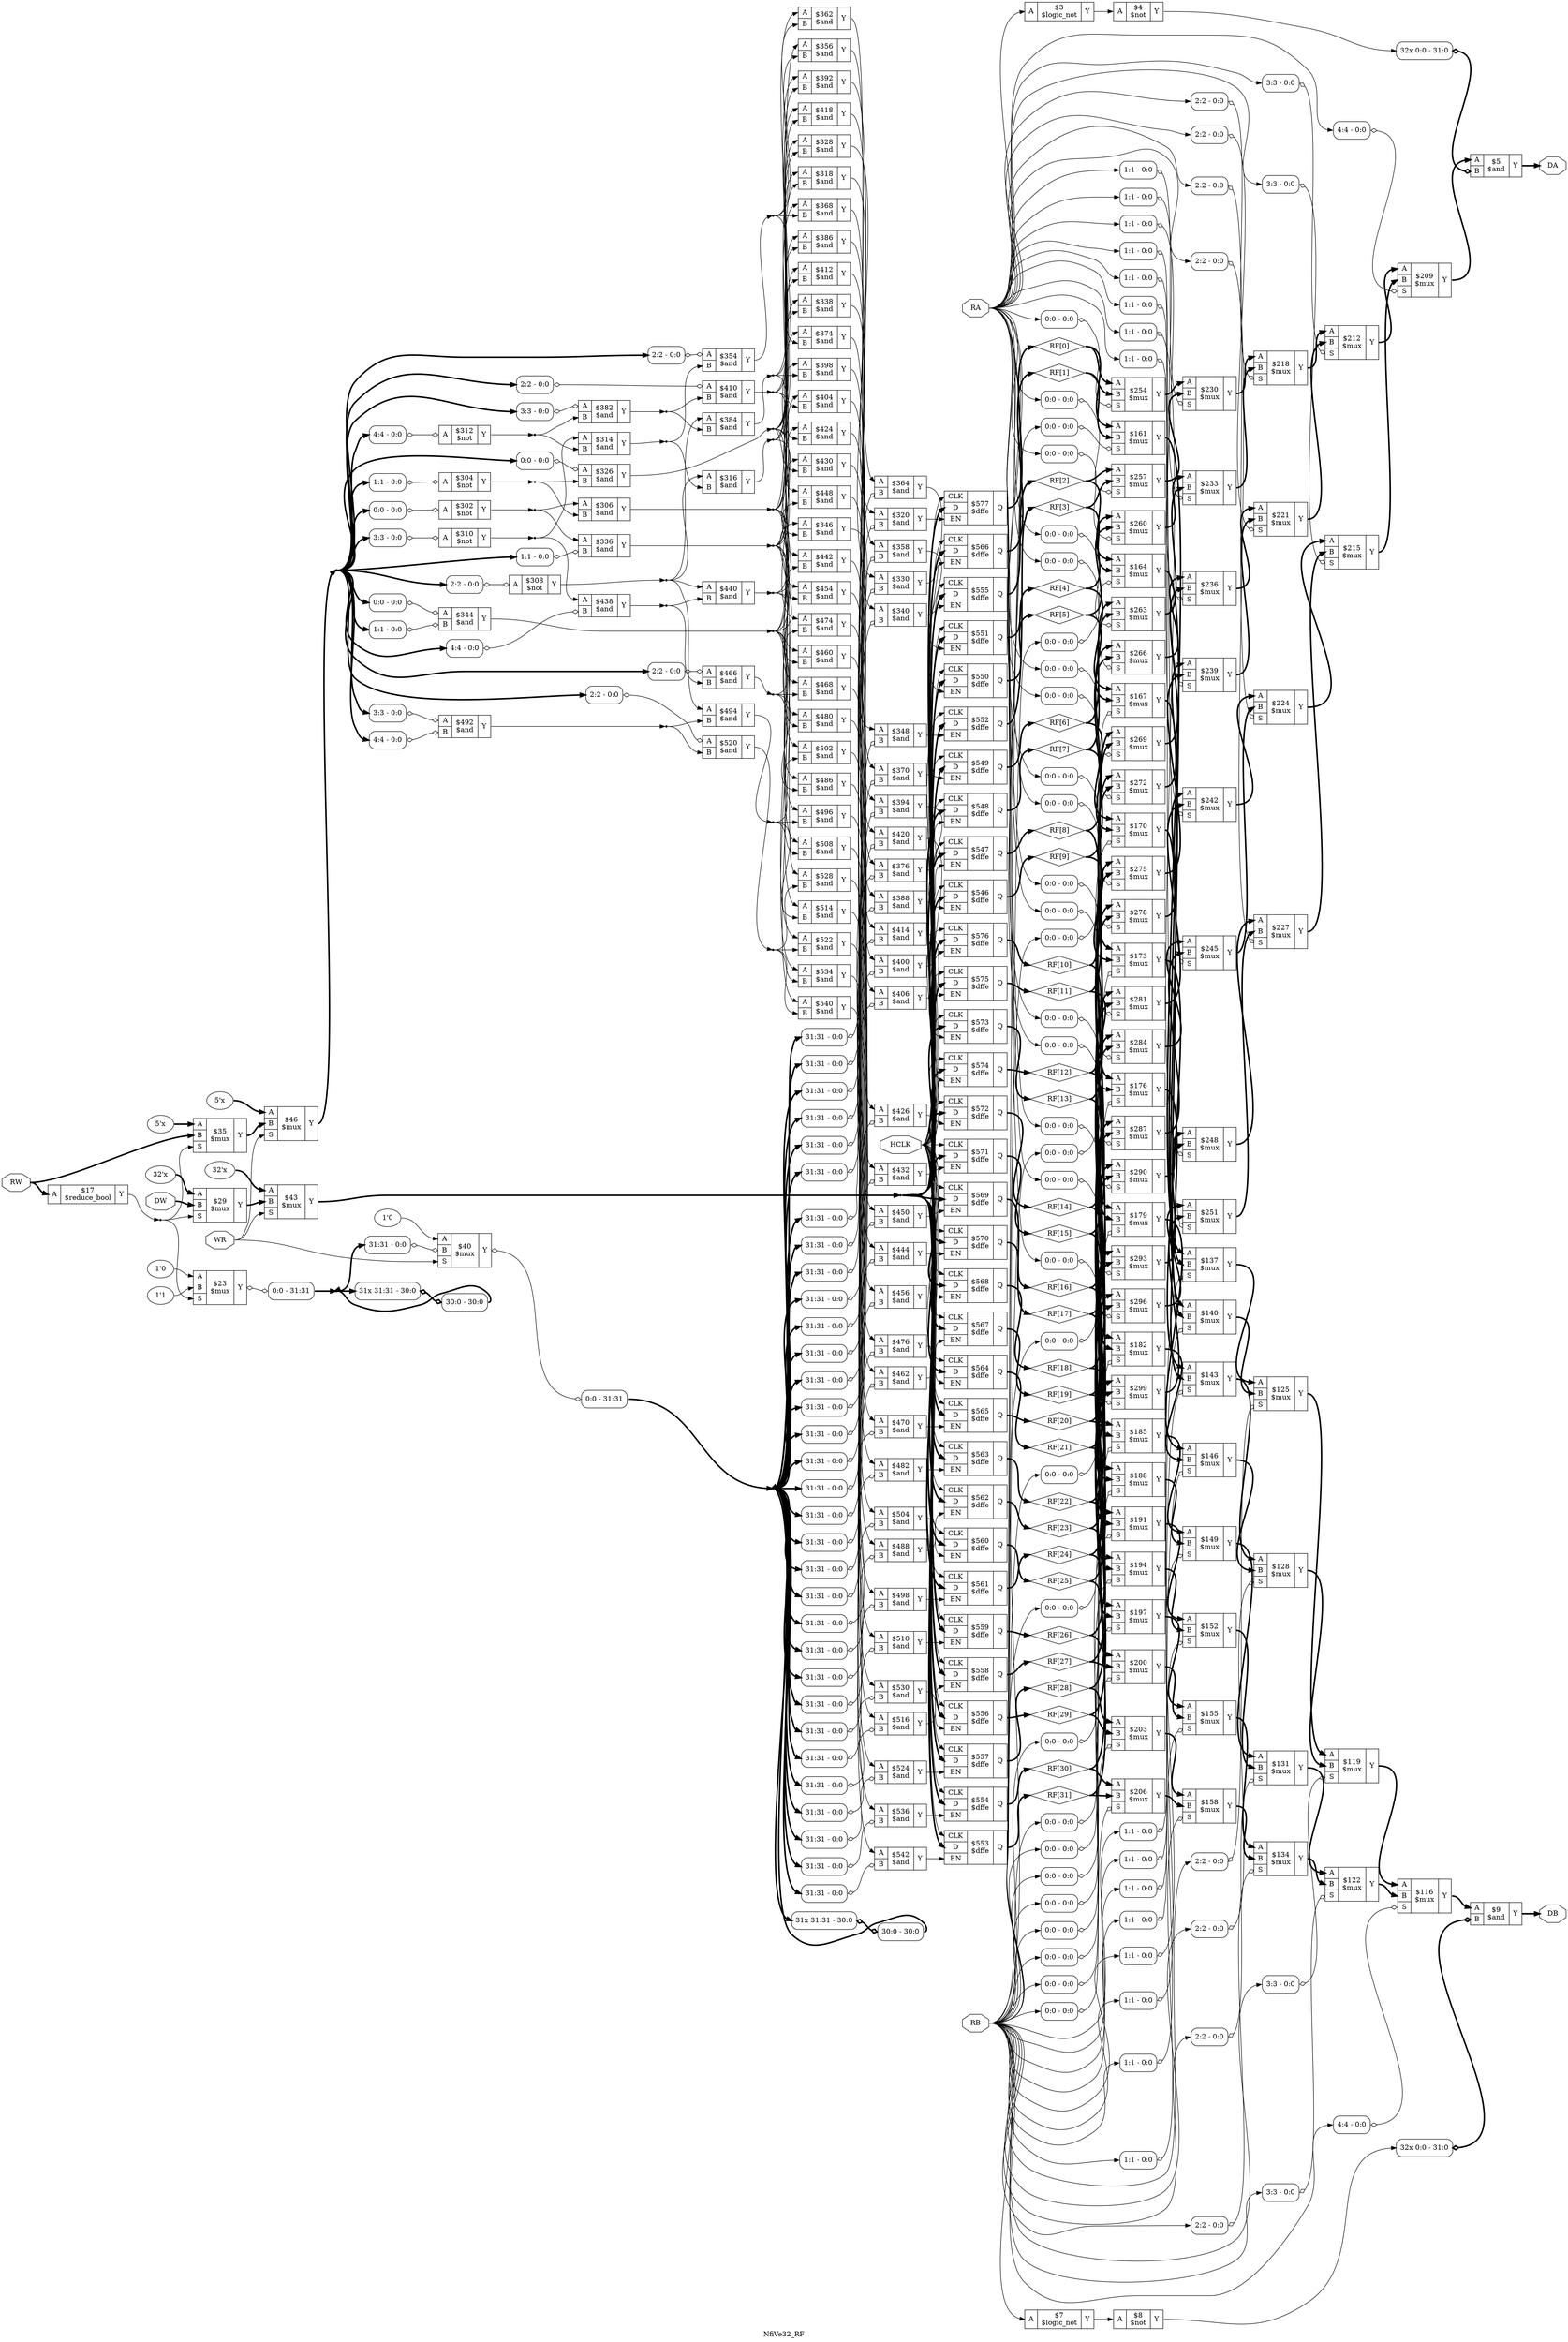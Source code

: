 digraph "NfiVe32_RF" {
label="NfiVe32_RF";
rankdir="LR";
remincross=true;
n159 [ shape=octagon, label="DA", color="black", fontcolor="black" ];
n160 [ shape=octagon, label="DB", color="black", fontcolor="black" ];
n161 [ shape=octagon, label="DW", color="black", fontcolor="black" ];
n162 [ shape=octagon, label="HCLK", color="black", fontcolor="black" ];
n163 [ shape=octagon, label="RA", color="black", fontcolor="black" ];
n164 [ shape=octagon, label="RB", color="black", fontcolor="black" ];
n165 [ shape=diamond, label="RF[0]", color="black", fontcolor="black" ];
n166 [ shape=diamond, label="RF[10]", color="black", fontcolor="black" ];
n167 [ shape=diamond, label="RF[11]", color="black", fontcolor="black" ];
n168 [ shape=diamond, label="RF[12]", color="black", fontcolor="black" ];
n169 [ shape=diamond, label="RF[13]", color="black", fontcolor="black" ];
n170 [ shape=diamond, label="RF[14]", color="black", fontcolor="black" ];
n171 [ shape=diamond, label="RF[15]", color="black", fontcolor="black" ];
n172 [ shape=diamond, label="RF[16]", color="black", fontcolor="black" ];
n173 [ shape=diamond, label="RF[17]", color="black", fontcolor="black" ];
n174 [ shape=diamond, label="RF[18]", color="black", fontcolor="black" ];
n175 [ shape=diamond, label="RF[19]", color="black", fontcolor="black" ];
n176 [ shape=diamond, label="RF[1]", color="black", fontcolor="black" ];
n177 [ shape=diamond, label="RF[20]", color="black", fontcolor="black" ];
n178 [ shape=diamond, label="RF[21]", color="black", fontcolor="black" ];
n179 [ shape=diamond, label="RF[22]", color="black", fontcolor="black" ];
n180 [ shape=diamond, label="RF[23]", color="black", fontcolor="black" ];
n181 [ shape=diamond, label="RF[24]", color="black", fontcolor="black" ];
n182 [ shape=diamond, label="RF[25]", color="black", fontcolor="black" ];
n183 [ shape=diamond, label="RF[26]", color="black", fontcolor="black" ];
n184 [ shape=diamond, label="RF[27]", color="black", fontcolor="black" ];
n185 [ shape=diamond, label="RF[28]", color="black", fontcolor="black" ];
n186 [ shape=diamond, label="RF[29]", color="black", fontcolor="black" ];
n187 [ shape=diamond, label="RF[2]", color="black", fontcolor="black" ];
n188 [ shape=diamond, label="RF[30]", color="black", fontcolor="black" ];
n189 [ shape=diamond, label="RF[31]", color="black", fontcolor="black" ];
n190 [ shape=diamond, label="RF[3]", color="black", fontcolor="black" ];
n191 [ shape=diamond, label="RF[4]", color="black", fontcolor="black" ];
n192 [ shape=diamond, label="RF[5]", color="black", fontcolor="black" ];
n193 [ shape=diamond, label="RF[6]", color="black", fontcolor="black" ];
n194 [ shape=diamond, label="RF[7]", color="black", fontcolor="black" ];
n195 [ shape=diamond, label="RF[8]", color="black", fontcolor="black" ];
n196 [ shape=diamond, label="RF[9]", color="black", fontcolor="black" ];
n197 [ shape=octagon, label="RW", color="black", fontcolor="black" ];
n198 [ shape=octagon, label="WR", color="black", fontcolor="black" ];
c202 [ shape=record, label="{{<p199> A|<p200> B}|$5\n$and|{<p201> Y}}" ];
x0 [ shape=record, style=rounded, label="<s31> 32x 0:0 - 31:0 " ];
x0:e -> c202:p200:w [arrowhead=odiamond, arrowtail=odiamond, dir=both, color="black", style="setlinewidth(3)", label=""];
c203 [ shape=record, label="{{<p199> A|<p200> B}|$9\n$and|{<p201> Y}}" ];
x1 [ shape=record, style=rounded, label="<s31> 32x 0:0 - 31:0 " ];
x1:e -> c203:p200:w [arrowhead=odiamond, arrowtail=odiamond, dir=both, color="black", style="setlinewidth(3)", label=""];
c208 [ shape=record, label="{{<p204> CLK|<p205> D|<p206> EN}|$546\n$dffe|{<p207> Q}}" ];
c209 [ shape=record, label="{{<p204> CLK|<p205> D|<p206> EN}|$547\n$dffe|{<p207> Q}}" ];
c210 [ shape=record, label="{{<p204> CLK|<p205> D|<p206> EN}|$548\n$dffe|{<p207> Q}}" ];
c211 [ shape=record, label="{{<p204> CLK|<p205> D|<p206> EN}|$549\n$dffe|{<p207> Q}}" ];
c212 [ shape=record, label="{{<p204> CLK|<p205> D|<p206> EN}|$550\n$dffe|{<p207> Q}}" ];
c213 [ shape=record, label="{{<p204> CLK|<p205> D|<p206> EN}|$551\n$dffe|{<p207> Q}}" ];
c214 [ shape=record, label="{{<p204> CLK|<p205> D|<p206> EN}|$552\n$dffe|{<p207> Q}}" ];
c215 [ shape=record, label="{{<p204> CLK|<p205> D|<p206> EN}|$553\n$dffe|{<p207> Q}}" ];
c216 [ shape=record, label="{{<p204> CLK|<p205> D|<p206> EN}|$554\n$dffe|{<p207> Q}}" ];
c217 [ shape=record, label="{{<p204> CLK|<p205> D|<p206> EN}|$555\n$dffe|{<p207> Q}}" ];
c218 [ shape=record, label="{{<p204> CLK|<p205> D|<p206> EN}|$556\n$dffe|{<p207> Q}}" ];
c219 [ shape=record, label="{{<p204> CLK|<p205> D|<p206> EN}|$557\n$dffe|{<p207> Q}}" ];
c220 [ shape=record, label="{{<p204> CLK|<p205> D|<p206> EN}|$558\n$dffe|{<p207> Q}}" ];
c221 [ shape=record, label="{{<p204> CLK|<p205> D|<p206> EN}|$559\n$dffe|{<p207> Q}}" ];
c222 [ shape=record, label="{{<p204> CLK|<p205> D|<p206> EN}|$560\n$dffe|{<p207> Q}}" ];
c223 [ shape=record, label="{{<p204> CLK|<p205> D|<p206> EN}|$561\n$dffe|{<p207> Q}}" ];
c224 [ shape=record, label="{{<p204> CLK|<p205> D|<p206> EN}|$562\n$dffe|{<p207> Q}}" ];
c225 [ shape=record, label="{{<p204> CLK|<p205> D|<p206> EN}|$563\n$dffe|{<p207> Q}}" ];
c226 [ shape=record, label="{{<p204> CLK|<p205> D|<p206> EN}|$564\n$dffe|{<p207> Q}}" ];
c227 [ shape=record, label="{{<p204> CLK|<p205> D|<p206> EN}|$565\n$dffe|{<p207> Q}}" ];
c228 [ shape=record, label="{{<p204> CLK|<p205> D|<p206> EN}|$566\n$dffe|{<p207> Q}}" ];
c229 [ shape=record, label="{{<p204> CLK|<p205> D|<p206> EN}|$567\n$dffe|{<p207> Q}}" ];
c230 [ shape=record, label="{{<p204> CLK|<p205> D|<p206> EN}|$568\n$dffe|{<p207> Q}}" ];
c231 [ shape=record, label="{{<p204> CLK|<p205> D|<p206> EN}|$569\n$dffe|{<p207> Q}}" ];
c232 [ shape=record, label="{{<p204> CLK|<p205> D|<p206> EN}|$570\n$dffe|{<p207> Q}}" ];
c233 [ shape=record, label="{{<p204> CLK|<p205> D|<p206> EN}|$571\n$dffe|{<p207> Q}}" ];
c234 [ shape=record, label="{{<p204> CLK|<p205> D|<p206> EN}|$572\n$dffe|{<p207> Q}}" ];
c235 [ shape=record, label="{{<p204> CLK|<p205> D|<p206> EN}|$573\n$dffe|{<p207> Q}}" ];
c236 [ shape=record, label="{{<p204> CLK|<p205> D|<p206> EN}|$574\n$dffe|{<p207> Q}}" ];
c237 [ shape=record, label="{{<p204> CLK|<p205> D|<p206> EN}|$575\n$dffe|{<p207> Q}}" ];
c238 [ shape=record, label="{{<p204> CLK|<p205> D|<p206> EN}|$576\n$dffe|{<p207> Q}}" ];
c239 [ shape=record, label="{{<p204> CLK|<p205> D|<p206> EN}|$577\n$dffe|{<p207> Q}}" ];
c240 [ shape=record, label="{{<p199> A}|$302\n$not|{<p201> Y}}" ];
x2 [ shape=record, style=rounded, label="<s0> 0:0 - 0:0 " ];
x2:e -> c240:p199:w [arrowhead=odiamond, arrowtail=odiamond, dir=both, color="black", label=""];
c241 [ shape=record, label="{{<p199> A}|$304\n$not|{<p201> Y}}" ];
x3 [ shape=record, style=rounded, label="<s0> 1:1 - 0:0 " ];
x3:e -> c241:p199:w [arrowhead=odiamond, arrowtail=odiamond, dir=both, color="black", label=""];
c242 [ shape=record, label="{{<p199> A}|$308\n$not|{<p201> Y}}" ];
x4 [ shape=record, style=rounded, label="<s0> 2:2 - 0:0 " ];
x4:e -> c242:p199:w [arrowhead=odiamond, arrowtail=odiamond, dir=both, color="black", label=""];
c243 [ shape=record, label="{{<p199> A}|$310\n$not|{<p201> Y}}" ];
x5 [ shape=record, style=rounded, label="<s0> 3:3 - 0:0 " ];
x5:e -> c243:p199:w [arrowhead=odiamond, arrowtail=odiamond, dir=both, color="black", label=""];
c244 [ shape=record, label="{{<p199> A}|$312\n$not|{<p201> Y}}" ];
x6 [ shape=record, style=rounded, label="<s0> 4:4 - 0:0 " ];
x6:e -> c244:p199:w [arrowhead=odiamond, arrowtail=odiamond, dir=both, color="black", label=""];
c245 [ shape=record, label="{{<p199> A|<p200> B}|$306\n$and|{<p201> Y}}" ];
c246 [ shape=record, label="{{<p199> A|<p200> B}|$314\n$and|{<p201> Y}}" ];
c247 [ shape=record, label="{{<p199> A|<p200> B}|$316\n$and|{<p201> Y}}" ];
c248 [ shape=record, label="{{<p199> A|<p200> B}|$318\n$and|{<p201> Y}}" ];
c249 [ shape=record, label="{{<p199> A|<p200> B}|$326\n$and|{<p201> Y}}" ];
x7 [ shape=record, style=rounded, label="<s0> 0:0 - 0:0 " ];
x7:e -> c249:p199:w [arrowhead=odiamond, arrowtail=odiamond, dir=both, color="black", label=""];
c250 [ shape=record, label="{{<p199> A|<p200> B}|$328\n$and|{<p201> Y}}" ];
c251 [ shape=record, label="{{<p199> A|<p200> B}|$336\n$and|{<p201> Y}}" ];
x8 [ shape=record, style=rounded, label="<s0> 1:1 - 0:0 " ];
x8:e -> c251:p200:w [arrowhead=odiamond, arrowtail=odiamond, dir=both, color="black", label=""];
c252 [ shape=record, label="{{<p199> A|<p200> B}|$338\n$and|{<p201> Y}}" ];
c253 [ shape=record, label="{{<p199> A|<p200> B}|$344\n$and|{<p201> Y}}" ];
x9 [ shape=record, style=rounded, label="<s0> 0:0 - 0:0 " ];
x9:e -> c253:p199:w [arrowhead=odiamond, arrowtail=odiamond, dir=both, color="black", label=""];
x10 [ shape=record, style=rounded, label="<s0> 1:1 - 0:0 " ];
x10:e -> c253:p200:w [arrowhead=odiamond, arrowtail=odiamond, dir=both, color="black", label=""];
c254 [ shape=record, label="{{<p199> A|<p200> B}|$346\n$and|{<p201> Y}}" ];
c255 [ shape=record, label="{{<p199> A|<p200> B}|$354\n$and|{<p201> Y}}" ];
x11 [ shape=record, style=rounded, label="<s0> 2:2 - 0:0 " ];
x11:e -> c255:p199:w [arrowhead=odiamond, arrowtail=odiamond, dir=both, color="black", label=""];
c256 [ shape=record, label="{{<p199> A|<p200> B}|$356\n$and|{<p201> Y}}" ];
c257 [ shape=record, label="{{<p199> A|<p200> B}|$362\n$and|{<p201> Y}}" ];
c258 [ shape=record, label="{{<p199> A|<p200> B}|$368\n$and|{<p201> Y}}" ];
c259 [ shape=record, label="{{<p199> A|<p200> B}|$374\n$and|{<p201> Y}}" ];
c260 [ shape=record, label="{{<p199> A|<p200> B}|$382\n$and|{<p201> Y}}" ];
x12 [ shape=record, style=rounded, label="<s0> 3:3 - 0:0 " ];
x12:e -> c260:p199:w [arrowhead=odiamond, arrowtail=odiamond, dir=both, color="black", label=""];
c261 [ shape=record, label="{{<p199> A|<p200> B}|$384\n$and|{<p201> Y}}" ];
c262 [ shape=record, label="{{<p199> A|<p200> B}|$386\n$and|{<p201> Y}}" ];
c263 [ shape=record, label="{{<p199> A|<p200> B}|$392\n$and|{<p201> Y}}" ];
c264 [ shape=record, label="{{<p199> A|<p200> B}|$398\n$and|{<p201> Y}}" ];
c265 [ shape=record, label="{{<p199> A|<p200> B}|$404\n$and|{<p201> Y}}" ];
c266 [ shape=record, label="{{<p199> A|<p200> B}|$410\n$and|{<p201> Y}}" ];
x13 [ shape=record, style=rounded, label="<s0> 2:2 - 0:0 " ];
x13:e -> c266:p199:w [arrowhead=odiamond, arrowtail=odiamond, dir=both, color="black", label=""];
c267 [ shape=record, label="{{<p199> A|<p200> B}|$412\n$and|{<p201> Y}}" ];
c268 [ shape=record, label="{{<p199> A|<p200> B}|$418\n$and|{<p201> Y}}" ];
c269 [ shape=record, label="{{<p199> A|<p200> B}|$424\n$and|{<p201> Y}}" ];
c270 [ shape=record, label="{{<p199> A|<p200> B}|$430\n$and|{<p201> Y}}" ];
c271 [ shape=record, label="{{<p199> A|<p200> B}|$438\n$and|{<p201> Y}}" ];
x14 [ shape=record, style=rounded, label="<s0> 4:4 - 0:0 " ];
x14:e -> c271:p200:w [arrowhead=odiamond, arrowtail=odiamond, dir=both, color="black", label=""];
c272 [ shape=record, label="{{<p199> A|<p200> B}|$440\n$and|{<p201> Y}}" ];
c273 [ shape=record, label="{{<p199> A|<p200> B}|$442\n$and|{<p201> Y}}" ];
c274 [ shape=record, label="{{<p199> A|<p200> B}|$448\n$and|{<p201> Y}}" ];
c275 [ shape=record, label="{{<p199> A|<p200> B}|$454\n$and|{<p201> Y}}" ];
c276 [ shape=record, label="{{<p199> A|<p200> B}|$460\n$and|{<p201> Y}}" ];
c277 [ shape=record, label="{{<p199> A|<p200> B}|$466\n$and|{<p201> Y}}" ];
x15 [ shape=record, style=rounded, label="<s0> 2:2 - 0:0 " ];
x15:e -> c277:p199:w [arrowhead=odiamond, arrowtail=odiamond, dir=both, color="black", label=""];
c278 [ shape=record, label="{{<p199> A|<p200> B}|$468\n$and|{<p201> Y}}" ];
c279 [ shape=record, label="{{<p199> A|<p200> B}|$474\n$and|{<p201> Y}}" ];
c280 [ shape=record, label="{{<p199> A|<p200> B}|$480\n$and|{<p201> Y}}" ];
c281 [ shape=record, label="{{<p199> A|<p200> B}|$486\n$and|{<p201> Y}}" ];
c282 [ shape=record, label="{{<p199> A|<p200> B}|$492\n$and|{<p201> Y}}" ];
x16 [ shape=record, style=rounded, label="<s0> 3:3 - 0:0 " ];
x16:e -> c282:p199:w [arrowhead=odiamond, arrowtail=odiamond, dir=both, color="black", label=""];
x17 [ shape=record, style=rounded, label="<s0> 4:4 - 0:0 " ];
x17:e -> c282:p200:w [arrowhead=odiamond, arrowtail=odiamond, dir=both, color="black", label=""];
c283 [ shape=record, label="{{<p199> A|<p200> B}|$494\n$and|{<p201> Y}}" ];
c284 [ shape=record, label="{{<p199> A|<p200> B}|$496\n$and|{<p201> Y}}" ];
c285 [ shape=record, label="{{<p199> A|<p200> B}|$502\n$and|{<p201> Y}}" ];
c286 [ shape=record, label="{{<p199> A|<p200> B}|$508\n$and|{<p201> Y}}" ];
c287 [ shape=record, label="{{<p199> A|<p200> B}|$514\n$and|{<p201> Y}}" ];
c288 [ shape=record, label="{{<p199> A|<p200> B}|$520\n$and|{<p201> Y}}" ];
x18 [ shape=record, style=rounded, label="<s0> 2:2 - 0:0 " ];
x18:e -> c288:p199:w [arrowhead=odiamond, arrowtail=odiamond, dir=both, color="black", label=""];
c289 [ shape=record, label="{{<p199> A|<p200> B}|$522\n$and|{<p201> Y}}" ];
c290 [ shape=record, label="{{<p199> A|<p200> B}|$528\n$and|{<p201> Y}}" ];
c291 [ shape=record, label="{{<p199> A|<p200> B}|$534\n$and|{<p201> Y}}" ];
c292 [ shape=record, label="{{<p199> A|<p200> B}|$540\n$and|{<p201> Y}}" ];
c293 [ shape=record, label="{{<p199> A}|$3\n$logic_not|{<p201> Y}}" ];
c294 [ shape=record, label="{{<p199> A}|$7\n$logic_not|{<p201> Y}}" ];
c296 [ shape=record, label="{{<p199> A|<p200> B|<p295> S}|$116\n$mux|{<p201> Y}}" ];
x19 [ shape=record, style=rounded, label="<s0> 4:4 - 0:0 " ];
x19:e -> c296:p295:w [arrowhead=odiamond, arrowtail=odiamond, dir=both, color="black", label=""];
c297 [ shape=record, label="{{<p199> A|<p200> B|<p295> S}|$119\n$mux|{<p201> Y}}" ];
x20 [ shape=record, style=rounded, label="<s0> 3:3 - 0:0 " ];
x20:e -> c297:p295:w [arrowhead=odiamond, arrowtail=odiamond, dir=both, color="black", label=""];
c298 [ shape=record, label="{{<p199> A|<p200> B|<p295> S}|$122\n$mux|{<p201> Y}}" ];
x21 [ shape=record, style=rounded, label="<s0> 3:3 - 0:0 " ];
x21:e -> c298:p295:w [arrowhead=odiamond, arrowtail=odiamond, dir=both, color="black", label=""];
c299 [ shape=record, label="{{<p199> A|<p200> B|<p295> S}|$125\n$mux|{<p201> Y}}" ];
x22 [ shape=record, style=rounded, label="<s0> 2:2 - 0:0 " ];
x22:e -> c299:p295:w [arrowhead=odiamond, arrowtail=odiamond, dir=both, color="black", label=""];
c300 [ shape=record, label="{{<p199> A|<p200> B|<p295> S}|$128\n$mux|{<p201> Y}}" ];
x23 [ shape=record, style=rounded, label="<s0> 2:2 - 0:0 " ];
x23:e -> c300:p295:w [arrowhead=odiamond, arrowtail=odiamond, dir=both, color="black", label=""];
c301 [ shape=record, label="{{<p199> A|<p200> B|<p295> S}|$131\n$mux|{<p201> Y}}" ];
x24 [ shape=record, style=rounded, label="<s0> 2:2 - 0:0 " ];
x24:e -> c301:p295:w [arrowhead=odiamond, arrowtail=odiamond, dir=both, color="black", label=""];
c302 [ shape=record, label="{{<p199> A|<p200> B|<p295> S}|$134\n$mux|{<p201> Y}}" ];
x25 [ shape=record, style=rounded, label="<s0> 2:2 - 0:0 " ];
x25:e -> c302:p295:w [arrowhead=odiamond, arrowtail=odiamond, dir=both, color="black", label=""];
c303 [ shape=record, label="{{<p199> A|<p200> B|<p295> S}|$137\n$mux|{<p201> Y}}" ];
x26 [ shape=record, style=rounded, label="<s0> 1:1 - 0:0 " ];
x26:e -> c303:p295:w [arrowhead=odiamond, arrowtail=odiamond, dir=both, color="black", label=""];
c304 [ shape=record, label="{{<p199> A|<p200> B|<p295> S}|$140\n$mux|{<p201> Y}}" ];
x27 [ shape=record, style=rounded, label="<s0> 1:1 - 0:0 " ];
x27:e -> c304:p295:w [arrowhead=odiamond, arrowtail=odiamond, dir=both, color="black", label=""];
c305 [ shape=record, label="{{<p199> A|<p200> B|<p295> S}|$143\n$mux|{<p201> Y}}" ];
x28 [ shape=record, style=rounded, label="<s0> 1:1 - 0:0 " ];
x28:e -> c305:p295:w [arrowhead=odiamond, arrowtail=odiamond, dir=both, color="black", label=""];
c306 [ shape=record, label="{{<p199> A|<p200> B|<p295> S}|$146\n$mux|{<p201> Y}}" ];
x29 [ shape=record, style=rounded, label="<s0> 1:1 - 0:0 " ];
x29:e -> c306:p295:w [arrowhead=odiamond, arrowtail=odiamond, dir=both, color="black", label=""];
c307 [ shape=record, label="{{<p199> A|<p200> B|<p295> S}|$149\n$mux|{<p201> Y}}" ];
x30 [ shape=record, style=rounded, label="<s0> 1:1 - 0:0 " ];
x30:e -> c307:p295:w [arrowhead=odiamond, arrowtail=odiamond, dir=both, color="black", label=""];
c308 [ shape=record, label="{{<p199> A|<p200> B|<p295> S}|$152\n$mux|{<p201> Y}}" ];
x31 [ shape=record, style=rounded, label="<s0> 1:1 - 0:0 " ];
x31:e -> c308:p295:w [arrowhead=odiamond, arrowtail=odiamond, dir=both, color="black", label=""];
c309 [ shape=record, label="{{<p199> A|<p200> B|<p295> S}|$155\n$mux|{<p201> Y}}" ];
x32 [ shape=record, style=rounded, label="<s0> 1:1 - 0:0 " ];
x32:e -> c309:p295:w [arrowhead=odiamond, arrowtail=odiamond, dir=both, color="black", label=""];
c310 [ shape=record, label="{{<p199> A|<p200> B|<p295> S}|$158\n$mux|{<p201> Y}}" ];
x33 [ shape=record, style=rounded, label="<s0> 1:1 - 0:0 " ];
x33:e -> c310:p295:w [arrowhead=odiamond, arrowtail=odiamond, dir=both, color="black", label=""];
c311 [ shape=record, label="{{<p199> A|<p200> B|<p295> S}|$161\n$mux|{<p201> Y}}" ];
x34 [ shape=record, style=rounded, label="<s0> 0:0 - 0:0 " ];
x34:e -> c311:p295:w [arrowhead=odiamond, arrowtail=odiamond, dir=both, color="black", label=""];
c312 [ shape=record, label="{{<p199> A|<p200> B|<p295> S}|$191\n$mux|{<p201> Y}}" ];
x35 [ shape=record, style=rounded, label="<s0> 0:0 - 0:0 " ];
x35:e -> c312:p295:w [arrowhead=odiamond, arrowtail=odiamond, dir=both, color="black", label=""];
c313 [ shape=record, label="{{<p199> A|<p200> B|<p295> S}|$194\n$mux|{<p201> Y}}" ];
x36 [ shape=record, style=rounded, label="<s0> 0:0 - 0:0 " ];
x36:e -> c313:p295:w [arrowhead=odiamond, arrowtail=odiamond, dir=both, color="black", label=""];
c314 [ shape=record, label="{{<p199> A|<p200> B|<p295> S}|$197\n$mux|{<p201> Y}}" ];
x37 [ shape=record, style=rounded, label="<s0> 0:0 - 0:0 " ];
x37:e -> c314:p295:w [arrowhead=odiamond, arrowtail=odiamond, dir=both, color="black", label=""];
c315 [ shape=record, label="{{<p199> A|<p200> B|<p295> S}|$200\n$mux|{<p201> Y}}" ];
x38 [ shape=record, style=rounded, label="<s0> 0:0 - 0:0 " ];
x38:e -> c315:p295:w [arrowhead=odiamond, arrowtail=odiamond, dir=both, color="black", label=""];
c316 [ shape=record, label="{{<p199> A|<p200> B|<p295> S}|$203\n$mux|{<p201> Y}}" ];
x39 [ shape=record, style=rounded, label="<s0> 0:0 - 0:0 " ];
x39:e -> c316:p295:w [arrowhead=odiamond, arrowtail=odiamond, dir=both, color="black", label=""];
c317 [ shape=record, label="{{<p199> A|<p200> B|<p295> S}|$206\n$mux|{<p201> Y}}" ];
x40 [ shape=record, style=rounded, label="<s0> 0:0 - 0:0 " ];
x40:e -> c317:p295:w [arrowhead=odiamond, arrowtail=odiamond, dir=both, color="black", label=""];
c318 [ shape=record, label="{{<p199> A|<p200> B|<p295> S}|$164\n$mux|{<p201> Y}}" ];
x41 [ shape=record, style=rounded, label="<s0> 0:0 - 0:0 " ];
x41:e -> c318:p295:w [arrowhead=odiamond, arrowtail=odiamond, dir=both, color="black", label=""];
c319 [ shape=record, label="{{<p199> A|<p200> B|<p295> S}|$167\n$mux|{<p201> Y}}" ];
x42 [ shape=record, style=rounded, label="<s0> 0:0 - 0:0 " ];
x42:e -> c319:p295:w [arrowhead=odiamond, arrowtail=odiamond, dir=both, color="black", label=""];
c320 [ shape=record, label="{{<p199> A|<p200> B|<p295> S}|$170\n$mux|{<p201> Y}}" ];
x43 [ shape=record, style=rounded, label="<s0> 0:0 - 0:0 " ];
x43:e -> c320:p295:w [arrowhead=odiamond, arrowtail=odiamond, dir=both, color="black", label=""];
c321 [ shape=record, label="{{<p199> A|<p200> B|<p295> S}|$173\n$mux|{<p201> Y}}" ];
x44 [ shape=record, style=rounded, label="<s0> 0:0 - 0:0 " ];
x44:e -> c321:p295:w [arrowhead=odiamond, arrowtail=odiamond, dir=both, color="black", label=""];
c322 [ shape=record, label="{{<p199> A|<p200> B|<p295> S}|$176\n$mux|{<p201> Y}}" ];
x45 [ shape=record, style=rounded, label="<s0> 0:0 - 0:0 " ];
x45:e -> c322:p295:w [arrowhead=odiamond, arrowtail=odiamond, dir=both, color="black", label=""];
c323 [ shape=record, label="{{<p199> A|<p200> B|<p295> S}|$179\n$mux|{<p201> Y}}" ];
x46 [ shape=record, style=rounded, label="<s0> 0:0 - 0:0 " ];
x46:e -> c323:p295:w [arrowhead=odiamond, arrowtail=odiamond, dir=both, color="black", label=""];
c324 [ shape=record, label="{{<p199> A|<p200> B|<p295> S}|$182\n$mux|{<p201> Y}}" ];
x47 [ shape=record, style=rounded, label="<s0> 0:0 - 0:0 " ];
x47:e -> c324:p295:w [arrowhead=odiamond, arrowtail=odiamond, dir=both, color="black", label=""];
c325 [ shape=record, label="{{<p199> A|<p200> B|<p295> S}|$185\n$mux|{<p201> Y}}" ];
x48 [ shape=record, style=rounded, label="<s0> 0:0 - 0:0 " ];
x48:e -> c325:p295:w [arrowhead=odiamond, arrowtail=odiamond, dir=both, color="black", label=""];
c326 [ shape=record, label="{{<p199> A|<p200> B|<p295> S}|$188\n$mux|{<p201> Y}}" ];
x49 [ shape=record, style=rounded, label="<s0> 0:0 - 0:0 " ];
x49:e -> c326:p295:w [arrowhead=odiamond, arrowtail=odiamond, dir=both, color="black", label=""];
c327 [ shape=record, label="{{<p199> A|<p200> B|<p295> S}|$209\n$mux|{<p201> Y}}" ];
x50 [ shape=record, style=rounded, label="<s0> 4:4 - 0:0 " ];
x50:e -> c327:p295:w [arrowhead=odiamond, arrowtail=odiamond, dir=both, color="black", label=""];
c328 [ shape=record, label="{{<p199> A|<p200> B|<p295> S}|$212\n$mux|{<p201> Y}}" ];
x51 [ shape=record, style=rounded, label="<s0> 3:3 - 0:0 " ];
x51:e -> c328:p295:w [arrowhead=odiamond, arrowtail=odiamond, dir=both, color="black", label=""];
c329 [ shape=record, label="{{<p199> A|<p200> B|<p295> S}|$215\n$mux|{<p201> Y}}" ];
x52 [ shape=record, style=rounded, label="<s0> 3:3 - 0:0 " ];
x52:e -> c329:p295:w [arrowhead=odiamond, arrowtail=odiamond, dir=both, color="black", label=""];
c330 [ shape=record, label="{{<p199> A|<p200> B|<p295> S}|$218\n$mux|{<p201> Y}}" ];
x53 [ shape=record, style=rounded, label="<s0> 2:2 - 0:0 " ];
x53:e -> c330:p295:w [arrowhead=odiamond, arrowtail=odiamond, dir=both, color="black", label=""];
c331 [ shape=record, label="{{<p199> A|<p200> B|<p295> S}|$221\n$mux|{<p201> Y}}" ];
x54 [ shape=record, style=rounded, label="<s0> 2:2 - 0:0 " ];
x54:e -> c331:p295:w [arrowhead=odiamond, arrowtail=odiamond, dir=both, color="black", label=""];
c332 [ shape=record, label="{{<p199> A|<p200> B|<p295> S}|$224\n$mux|{<p201> Y}}" ];
x55 [ shape=record, style=rounded, label="<s0> 2:2 - 0:0 " ];
x55:e -> c332:p295:w [arrowhead=odiamond, arrowtail=odiamond, dir=both, color="black", label=""];
c333 [ shape=record, label="{{<p199> A|<p200> B|<p295> S}|$227\n$mux|{<p201> Y}}" ];
x56 [ shape=record, style=rounded, label="<s0> 2:2 - 0:0 " ];
x56:e -> c333:p295:w [arrowhead=odiamond, arrowtail=odiamond, dir=both, color="black", label=""];
c334 [ shape=record, label="{{<p199> A|<p200> B|<p295> S}|$230\n$mux|{<p201> Y}}" ];
x57 [ shape=record, style=rounded, label="<s0> 1:1 - 0:0 " ];
x57:e -> c334:p295:w [arrowhead=odiamond, arrowtail=odiamond, dir=both, color="black", label=""];
c335 [ shape=record, label="{{<p199> A|<p200> B|<p295> S}|$233\n$mux|{<p201> Y}}" ];
x58 [ shape=record, style=rounded, label="<s0> 1:1 - 0:0 " ];
x58:e -> c335:p295:w [arrowhead=odiamond, arrowtail=odiamond, dir=both, color="black", label=""];
c336 [ shape=record, label="{{<p199> A|<p200> B|<p295> S}|$236\n$mux|{<p201> Y}}" ];
x59 [ shape=record, style=rounded, label="<s0> 1:1 - 0:0 " ];
x59:e -> c336:p295:w [arrowhead=odiamond, arrowtail=odiamond, dir=both, color="black", label=""];
c337 [ shape=record, label="{{<p199> A|<p200> B|<p295> S}|$239\n$mux|{<p201> Y}}" ];
x60 [ shape=record, style=rounded, label="<s0> 1:1 - 0:0 " ];
x60:e -> c337:p295:w [arrowhead=odiamond, arrowtail=odiamond, dir=both, color="black", label=""];
c338 [ shape=record, label="{{<p199> A|<p200> B|<p295> S}|$242\n$mux|{<p201> Y}}" ];
x61 [ shape=record, style=rounded, label="<s0> 1:1 - 0:0 " ];
x61:e -> c338:p295:w [arrowhead=odiamond, arrowtail=odiamond, dir=both, color="black", label=""];
c339 [ shape=record, label="{{<p199> A|<p200> B|<p295> S}|$245\n$mux|{<p201> Y}}" ];
x62 [ shape=record, style=rounded, label="<s0> 1:1 - 0:0 " ];
x62:e -> c339:p295:w [arrowhead=odiamond, arrowtail=odiamond, dir=both, color="black", label=""];
c340 [ shape=record, label="{{<p199> A|<p200> B|<p295> S}|$248\n$mux|{<p201> Y}}" ];
x63 [ shape=record, style=rounded, label="<s0> 1:1 - 0:0 " ];
x63:e -> c340:p295:w [arrowhead=odiamond, arrowtail=odiamond, dir=both, color="black", label=""];
c341 [ shape=record, label="{{<p199> A|<p200> B|<p295> S}|$251\n$mux|{<p201> Y}}" ];
x64 [ shape=record, style=rounded, label="<s0> 1:1 - 0:0 " ];
x64:e -> c341:p295:w [arrowhead=odiamond, arrowtail=odiamond, dir=both, color="black", label=""];
c342 [ shape=record, label="{{<p199> A|<p200> B|<p295> S}|$254\n$mux|{<p201> Y}}" ];
x65 [ shape=record, style=rounded, label="<s0> 0:0 - 0:0 " ];
x65:e -> c342:p295:w [arrowhead=odiamond, arrowtail=odiamond, dir=both, color="black", label=""];
c343 [ shape=record, label="{{<p199> A|<p200> B|<p295> S}|$284\n$mux|{<p201> Y}}" ];
x66 [ shape=record, style=rounded, label="<s0> 0:0 - 0:0 " ];
x66:e -> c343:p295:w [arrowhead=odiamond, arrowtail=odiamond, dir=both, color="black", label=""];
c344 [ shape=record, label="{{<p199> A|<p200> B|<p295> S}|$287\n$mux|{<p201> Y}}" ];
x67 [ shape=record, style=rounded, label="<s0> 0:0 - 0:0 " ];
x67:e -> c344:p295:w [arrowhead=odiamond, arrowtail=odiamond, dir=both, color="black", label=""];
c345 [ shape=record, label="{{<p199> A|<p200> B|<p295> S}|$290\n$mux|{<p201> Y}}" ];
x68 [ shape=record, style=rounded, label="<s0> 0:0 - 0:0 " ];
x68:e -> c345:p295:w [arrowhead=odiamond, arrowtail=odiamond, dir=both, color="black", label=""];
c346 [ shape=record, label="{{<p199> A|<p200> B|<p295> S}|$293\n$mux|{<p201> Y}}" ];
x69 [ shape=record, style=rounded, label="<s0> 0:0 - 0:0 " ];
x69:e -> c346:p295:w [arrowhead=odiamond, arrowtail=odiamond, dir=both, color="black", label=""];
c347 [ shape=record, label="{{<p199> A|<p200> B|<p295> S}|$296\n$mux|{<p201> Y}}" ];
x70 [ shape=record, style=rounded, label="<s0> 0:0 - 0:0 " ];
x70:e -> c347:p295:w [arrowhead=odiamond, arrowtail=odiamond, dir=both, color="black", label=""];
c348 [ shape=record, label="{{<p199> A|<p200> B|<p295> S}|$299\n$mux|{<p201> Y}}" ];
x71 [ shape=record, style=rounded, label="<s0> 0:0 - 0:0 " ];
x71:e -> c348:p295:w [arrowhead=odiamond, arrowtail=odiamond, dir=both, color="black", label=""];
c349 [ shape=record, label="{{<p199> A|<p200> B|<p295> S}|$257\n$mux|{<p201> Y}}" ];
x72 [ shape=record, style=rounded, label="<s0> 0:0 - 0:0 " ];
x72:e -> c349:p295:w [arrowhead=odiamond, arrowtail=odiamond, dir=both, color="black", label=""];
c350 [ shape=record, label="{{<p199> A|<p200> B|<p295> S}|$260\n$mux|{<p201> Y}}" ];
x73 [ shape=record, style=rounded, label="<s0> 0:0 - 0:0 " ];
x73:e -> c350:p295:w [arrowhead=odiamond, arrowtail=odiamond, dir=both, color="black", label=""];
c351 [ shape=record, label="{{<p199> A|<p200> B|<p295> S}|$263\n$mux|{<p201> Y}}" ];
x74 [ shape=record, style=rounded, label="<s0> 0:0 - 0:0 " ];
x74:e -> c351:p295:w [arrowhead=odiamond, arrowtail=odiamond, dir=both, color="black", label=""];
c352 [ shape=record, label="{{<p199> A|<p200> B|<p295> S}|$266\n$mux|{<p201> Y}}" ];
x75 [ shape=record, style=rounded, label="<s0> 0:0 - 0:0 " ];
x75:e -> c352:p295:w [arrowhead=odiamond, arrowtail=odiamond, dir=both, color="black", label=""];
c353 [ shape=record, label="{{<p199> A|<p200> B|<p295> S}|$269\n$mux|{<p201> Y}}" ];
x76 [ shape=record, style=rounded, label="<s0> 0:0 - 0:0 " ];
x76:e -> c353:p295:w [arrowhead=odiamond, arrowtail=odiamond, dir=both, color="black", label=""];
c354 [ shape=record, label="{{<p199> A|<p200> B|<p295> S}|$272\n$mux|{<p201> Y}}" ];
x77 [ shape=record, style=rounded, label="<s0> 0:0 - 0:0 " ];
x77:e -> c354:p295:w [arrowhead=odiamond, arrowtail=odiamond, dir=both, color="black", label=""];
c355 [ shape=record, label="{{<p199> A|<p200> B|<p295> S}|$275\n$mux|{<p201> Y}}" ];
x78 [ shape=record, style=rounded, label="<s0> 0:0 - 0:0 " ];
x78:e -> c355:p295:w [arrowhead=odiamond, arrowtail=odiamond, dir=both, color="black", label=""];
c356 [ shape=record, label="{{<p199> A|<p200> B|<p295> S}|$278\n$mux|{<p201> Y}}" ];
x79 [ shape=record, style=rounded, label="<s0> 0:0 - 0:0 " ];
x79:e -> c356:p295:w [arrowhead=odiamond, arrowtail=odiamond, dir=both, color="black", label=""];
c357 [ shape=record, label="{{<p199> A|<p200> B|<p295> S}|$281\n$mux|{<p201> Y}}" ];
x80 [ shape=record, style=rounded, label="<s0> 0:0 - 0:0 " ];
x80:e -> c357:p295:w [arrowhead=odiamond, arrowtail=odiamond, dir=both, color="black", label=""];
c358 [ shape=record, label="{{<p199> A|<p200> B}|$320\n$and|{<p201> Y}}" ];
x81 [ shape=record, style=rounded, label="<s0> 31:31 - 0:0 " ];
x81:e -> c358:p200:w [arrowhead=odiamond, arrowtail=odiamond, dir=both, color="black", label=""];
c359 [ shape=record, label="{{<p199> A|<p200> B}|$400\n$and|{<p201> Y}}" ];
x82 [ shape=record, style=rounded, label="<s0> 31:31 - 0:0 " ];
x82:e -> c359:p200:w [arrowhead=odiamond, arrowtail=odiamond, dir=both, color="black", label=""];
c360 [ shape=record, label="{{<p199> A|<p200> B}|$406\n$and|{<p201> Y}}" ];
x83 [ shape=record, style=rounded, label="<s0> 31:31 - 0:0 " ];
x83:e -> c360:p200:w [arrowhead=odiamond, arrowtail=odiamond, dir=both, color="black", label=""];
c361 [ shape=record, label="{{<p199> A|<p200> B}|$414\n$and|{<p201> Y}}" ];
x84 [ shape=record, style=rounded, label="<s0> 31:31 - 0:0 " ];
x84:e -> c361:p200:w [arrowhead=odiamond, arrowtail=odiamond, dir=both, color="black", label=""];
c362 [ shape=record, label="{{<p199> A|<p200> B}|$420\n$and|{<p201> Y}}" ];
x85 [ shape=record, style=rounded, label="<s0> 31:31 - 0:0 " ];
x85:e -> c362:p200:w [arrowhead=odiamond, arrowtail=odiamond, dir=both, color="black", label=""];
c363 [ shape=record, label="{{<p199> A|<p200> B}|$426\n$and|{<p201> Y}}" ];
x86 [ shape=record, style=rounded, label="<s0> 31:31 - 0:0 " ];
x86:e -> c363:p200:w [arrowhead=odiamond, arrowtail=odiamond, dir=both, color="black", label=""];
c364 [ shape=record, label="{{<p199> A|<p200> B}|$432\n$and|{<p201> Y}}" ];
x87 [ shape=record, style=rounded, label="<s0> 31:31 - 0:0 " ];
x87:e -> c364:p200:w [arrowhead=odiamond, arrowtail=odiamond, dir=both, color="black", label=""];
c365 [ shape=record, label="{{<p199> A|<p200> B}|$444\n$and|{<p201> Y}}" ];
x88 [ shape=record, style=rounded, label="<s0> 31:31 - 0:0 " ];
x88:e -> c365:p200:w [arrowhead=odiamond, arrowtail=odiamond, dir=both, color="black", label=""];
c366 [ shape=record, label="{{<p199> A|<p200> B}|$450\n$and|{<p201> Y}}" ];
x89 [ shape=record, style=rounded, label="<s0> 31:31 - 0:0 " ];
x89:e -> c366:p200:w [arrowhead=odiamond, arrowtail=odiamond, dir=both, color="black", label=""];
c367 [ shape=record, label="{{<p199> A|<p200> B}|$456\n$and|{<p201> Y}}" ];
x90 [ shape=record, style=rounded, label="<s0> 31:31 - 0:0 " ];
x90:e -> c367:p200:w [arrowhead=odiamond, arrowtail=odiamond, dir=both, color="black", label=""];
c368 [ shape=record, label="{{<p199> A|<p200> B}|$462\n$and|{<p201> Y}}" ];
x91 [ shape=record, style=rounded, label="<s0> 31:31 - 0:0 " ];
x91:e -> c368:p200:w [arrowhead=odiamond, arrowtail=odiamond, dir=both, color="black", label=""];
c369 [ shape=record, label="{{<p199> A|<p200> B}|$330\n$and|{<p201> Y}}" ];
x92 [ shape=record, style=rounded, label="<s0> 31:31 - 0:0 " ];
x92:e -> c369:p200:w [arrowhead=odiamond, arrowtail=odiamond, dir=both, color="black", label=""];
c370 [ shape=record, label="{{<p199> A|<p200> B}|$470\n$and|{<p201> Y}}" ];
x93 [ shape=record, style=rounded, label="<s0> 31:31 - 0:0 " ];
x93:e -> c370:p200:w [arrowhead=odiamond, arrowtail=odiamond, dir=both, color="black", label=""];
c371 [ shape=record, label="{{<p199> A|<p200> B}|$476\n$and|{<p201> Y}}" ];
x94 [ shape=record, style=rounded, label="<s0> 31:31 - 0:0 " ];
x94:e -> c371:p200:w [arrowhead=odiamond, arrowtail=odiamond, dir=both, color="black", label=""];
c372 [ shape=record, label="{{<p199> A|<p200> B}|$482\n$and|{<p201> Y}}" ];
x95 [ shape=record, style=rounded, label="<s0> 31:31 - 0:0 " ];
x95:e -> c372:p200:w [arrowhead=odiamond, arrowtail=odiamond, dir=both, color="black", label=""];
c373 [ shape=record, label="{{<p199> A|<p200> B}|$488\n$and|{<p201> Y}}" ];
x96 [ shape=record, style=rounded, label="<s0> 31:31 - 0:0 " ];
x96:e -> c373:p200:w [arrowhead=odiamond, arrowtail=odiamond, dir=both, color="black", label=""];
c374 [ shape=record, label="{{<p199> A|<p200> B}|$498\n$and|{<p201> Y}}" ];
x97 [ shape=record, style=rounded, label="<s0> 31:31 - 0:0 " ];
x97:e -> c374:p200:w [arrowhead=odiamond, arrowtail=odiamond, dir=both, color="black", label=""];
c375 [ shape=record, label="{{<p199> A|<p200> B}|$504\n$and|{<p201> Y}}" ];
x98 [ shape=record, style=rounded, label="<s0> 31:31 - 0:0 " ];
x98:e -> c375:p200:w [arrowhead=odiamond, arrowtail=odiamond, dir=both, color="black", label=""];
c376 [ shape=record, label="{{<p199> A|<p200> B}|$510\n$and|{<p201> Y}}" ];
x99 [ shape=record, style=rounded, label="<s0> 31:31 - 0:0 " ];
x99:e -> c376:p200:w [arrowhead=odiamond, arrowtail=odiamond, dir=both, color="black", label=""];
c377 [ shape=record, label="{{<p199> A|<p200> B}|$516\n$and|{<p201> Y}}" ];
x100 [ shape=record, style=rounded, label="<s0> 31:31 - 0:0 " ];
x100:e -> c377:p200:w [arrowhead=odiamond, arrowtail=odiamond, dir=both, color="black", label=""];
c378 [ shape=record, label="{{<p199> A|<p200> B}|$524\n$and|{<p201> Y}}" ];
x101 [ shape=record, style=rounded, label="<s0> 31:31 - 0:0 " ];
x101:e -> c378:p200:w [arrowhead=odiamond, arrowtail=odiamond, dir=both, color="black", label=""];
c379 [ shape=record, label="{{<p199> A|<p200> B}|$530\n$and|{<p201> Y}}" ];
x102 [ shape=record, style=rounded, label="<s0> 31:31 - 0:0 " ];
x102:e -> c379:p200:w [arrowhead=odiamond, arrowtail=odiamond, dir=both, color="black", label=""];
c380 [ shape=record, label="{{<p199> A|<p200> B}|$340\n$and|{<p201> Y}}" ];
x103 [ shape=record, style=rounded, label="<s0> 31:31 - 0:0 " ];
x103:e -> c380:p200:w [arrowhead=odiamond, arrowtail=odiamond, dir=both, color="black", label=""];
c381 [ shape=record, label="{{<p199> A|<p200> B}|$536\n$and|{<p201> Y}}" ];
x104 [ shape=record, style=rounded, label="<s0> 31:31 - 0:0 " ];
x104:e -> c381:p200:w [arrowhead=odiamond, arrowtail=odiamond, dir=both, color="black", label=""];
c382 [ shape=record, label="{{<p199> A|<p200> B}|$542\n$and|{<p201> Y}}" ];
x105 [ shape=record, style=rounded, label="<s0> 31:31 - 0:0 " ];
x105:e -> c382:p200:w [arrowhead=odiamond, arrowtail=odiamond, dir=both, color="black", label=""];
c383 [ shape=record, label="{{<p199> A|<p200> B}|$348\n$and|{<p201> Y}}" ];
x106 [ shape=record, style=rounded, label="<s0> 31:31 - 0:0 " ];
x106:e -> c383:p200:w [arrowhead=odiamond, arrowtail=odiamond, dir=both, color="black", label=""];
c384 [ shape=record, label="{{<p199> A|<p200> B}|$358\n$and|{<p201> Y}}" ];
x107 [ shape=record, style=rounded, label="<s0> 31:31 - 0:0 " ];
x107:e -> c384:p200:w [arrowhead=odiamond, arrowtail=odiamond, dir=both, color="black", label=""];
c385 [ shape=record, label="{{<p199> A|<p200> B}|$364\n$and|{<p201> Y}}" ];
x108 [ shape=record, style=rounded, label="<s0> 31:31 - 0:0 " ];
x108:e -> c385:p200:w [arrowhead=odiamond, arrowtail=odiamond, dir=both, color="black", label=""];
c386 [ shape=record, label="{{<p199> A|<p200> B}|$370\n$and|{<p201> Y}}" ];
x109 [ shape=record, style=rounded, label="<s0> 31:31 - 0:0 " ];
x109:e -> c386:p200:w [arrowhead=odiamond, arrowtail=odiamond, dir=both, color="black", label=""];
c387 [ shape=record, label="{{<p199> A|<p200> B}|$376\n$and|{<p201> Y}}" ];
x110 [ shape=record, style=rounded, label="<s0> 31:31 - 0:0 " ];
x110:e -> c387:p200:w [arrowhead=odiamond, arrowtail=odiamond, dir=both, color="black", label=""];
c388 [ shape=record, label="{{<p199> A|<p200> B}|$388\n$and|{<p201> Y}}" ];
x111 [ shape=record, style=rounded, label="<s0> 31:31 - 0:0 " ];
x111:e -> c388:p200:w [arrowhead=odiamond, arrowtail=odiamond, dir=both, color="black", label=""];
c389 [ shape=record, label="{{<p199> A|<p200> B}|$394\n$and|{<p201> Y}}" ];
x112 [ shape=record, style=rounded, label="<s0> 31:31 - 0:0 " ];
x112:e -> c389:p200:w [arrowhead=odiamond, arrowtail=odiamond, dir=both, color="black", label=""];
c390 [ shape=record, label="{{<p199> A}|$17\n$reduce_bool|{<p201> Y}}" ];
c391 [ shape=record, label="{{<p199> A}|$4\n$not|{<p201> Y}}" ];
c392 [ shape=record, label="{{<p199> A}|$8\n$not|{<p201> Y}}" ];
v113 [ label="1'0" ];
v114 [ label="1'1" ];
c393 [ shape=record, label="{{<p199> A|<p200> B|<p295> S}|$23\n$mux|{<p201> Y}}" ];
x115 [ shape=record, style=rounded, label="<s0> 0:0 - 31:31 " ];
c393:p201:e -> x115:w [arrowhead=odiamond, arrowtail=odiamond, dir=both, color="black", label=""];
v116 [ label="32'x" ];
c394 [ shape=record, label="{{<p199> A|<p200> B|<p295> S}|$29\n$mux|{<p201> Y}}" ];
v117 [ label="5'x" ];
c395 [ shape=record, label="{{<p199> A|<p200> B|<p295> S}|$35\n$mux|{<p201> Y}}" ];
v118 [ label="1'0" ];
c396 [ shape=record, label="{{<p199> A|<p200> B|<p295> S}|$40\n$mux|{<p201> Y}}" ];
x119 [ shape=record, style=rounded, label="<s0> 31:31 - 0:0 " ];
x119:e -> c396:p200:w [arrowhead=odiamond, arrowtail=odiamond, dir=both, color="black", label=""];
x120 [ shape=record, style=rounded, label="<s0> 0:0 - 31:31 " ];
c396:p201:e -> x120:w [arrowhead=odiamond, arrowtail=odiamond, dir=both, color="black", label=""];
v121 [ label="32'x" ];
c397 [ shape=record, label="{{<p199> A|<p200> B|<p295> S}|$43\n$mux|{<p201> Y}}" ];
v122 [ label="5'x" ];
c398 [ shape=record, label="{{<p199> A|<p200> B|<p295> S}|$46\n$mux|{<p201> Y}}" ];
x123 [ shape=record, style=rounded, label="<s30> 31x 31:31 - 30:0 " ];
x124 [ shape=record, style=rounded, label="<s0> 30:0 - 30:0 " ];
x123:e -> x124:w [arrowhead=odiamond, arrowtail=odiamond, dir=both, color="black", style="setlinewidth(3)", label=""];
x125 [ shape=record, style=rounded, label="<s30> 31x 31:31 - 30:0 " ];
x126 [ shape=record, style=rounded, label="<s0> 30:0 - 30:0 " ];
x125:e -> x126:w [arrowhead=odiamond, arrowtail=odiamond, dir=both, color="black", style="setlinewidth(3)", label=""];
n1 [ shape=point ];
c398:p201:e -> n1:w [color="black", style="setlinewidth(3)", label=""];
n1:e -> x10:s0:w [color="black", style="setlinewidth(3)", label=""];
n1:e -> x11:s0:w [color="black", style="setlinewidth(3)", label=""];
n1:e -> x12:s0:w [color="black", style="setlinewidth(3)", label=""];
n1:e -> x13:s0:w [color="black", style="setlinewidth(3)", label=""];
n1:e -> x14:s0:w [color="black", style="setlinewidth(3)", label=""];
n1:e -> x15:s0:w [color="black", style="setlinewidth(3)", label=""];
n1:e -> x16:s0:w [color="black", style="setlinewidth(3)", label=""];
n1:e -> x17:s0:w [color="black", style="setlinewidth(3)", label=""];
n1:e -> x18:s0:w [color="black", style="setlinewidth(3)", label=""];
n1:e -> x2:s0:w [color="black", style="setlinewidth(3)", label=""];
n1:e -> x3:s0:w [color="black", style="setlinewidth(3)", label=""];
n1:e -> x4:s0:w [color="black", style="setlinewidth(3)", label=""];
n1:e -> x5:s0:w [color="black", style="setlinewidth(3)", label=""];
n1:e -> x6:s0:w [color="black", style="setlinewidth(3)", label=""];
n1:e -> x7:s0:w [color="black", style="setlinewidth(3)", label=""];
n1:e -> x8:s0:w [color="black", style="setlinewidth(3)", label=""];
n1:e -> x9:s0:w [color="black", style="setlinewidth(3)", label=""];
c248:p201:e -> c358:p199:w [color="black", label=""];
c336:p201:e -> c331:p199:w [color="black", style="setlinewidth(3)", label=""];
c337:p201:e -> c331:p200:w [color="black", style="setlinewidth(3)", label=""];
c338:p201:e -> c332:p199:w [color="black", style="setlinewidth(3)", label=""];
c339:p201:e -> c332:p200:w [color="black", style="setlinewidth(3)", label=""];
c340:p201:e -> c333:p199:w [color="black", style="setlinewidth(3)", label=""];
c341:p201:e -> c333:p200:w [color="black", style="setlinewidth(3)", label=""];
c342:p201:e -> c334:p199:w [color="black", style="setlinewidth(3)", label=""];
c349:p201:e -> c334:p200:w [color="black", style="setlinewidth(3)", label=""];
c350:p201:e -> c335:p199:w [color="black", style="setlinewidth(3)", label=""];
c351:p201:e -> c335:p200:w [color="black", style="setlinewidth(3)", label=""];
n11 [ shape=point ];
c249:p201:e -> n11:w [color="black", label=""];
n11:e -> c250:p199:w [color="black", label=""];
n11:e -> c257:p199:w [color="black", label=""];
n11:e -> c263:p199:w [color="black", label=""];
n11:e -> c268:p199:w [color="black", label=""];
n11:e -> c274:p199:w [color="black", label=""];
n11:e -> c279:p199:w [color="black", label=""];
n11:e -> c285:p199:w [color="black", label=""];
n11:e -> c290:p199:w [color="black", label=""];
c352:p201:e -> c336:p199:w [color="black", style="setlinewidth(3)", label=""];
c353:p201:e -> c336:p200:w [color="black", style="setlinewidth(3)", label=""];
c354:p201:e -> c337:p199:w [color="black", style="setlinewidth(3)", label=""];
c355:p201:e -> c337:p200:w [color="black", style="setlinewidth(3)", label=""];
c356:p201:e -> c338:p199:w [color="black", style="setlinewidth(3)", label=""];
c357:p201:e -> c338:p200:w [color="black", style="setlinewidth(3)", label=""];
c343:p201:e -> c339:p199:w [color="black", style="setlinewidth(3)", label=""];
c344:p201:e -> c339:p200:w [color="black", style="setlinewidth(3)", label=""];
c345:p201:e -> c340:p199:w [color="black", style="setlinewidth(3)", label=""];
c346:p201:e -> c340:p200:w [color="black", style="setlinewidth(3)", label=""];
c250:p201:e -> c369:p199:w [color="black", label=""];
c347:p201:e -> c341:p199:w [color="black", style="setlinewidth(3)", label=""];
c348:p201:e -> c341:p200:w [color="black", style="setlinewidth(3)", label=""];
c358:p201:e -> c239:p206:w [color="black", label=""];
c359:p201:e -> c238:p206:w [color="black", label=""];
c360:p201:e -> c237:p206:w [color="black", label=""];
c361:p201:e -> c236:p206:w [color="black", label=""];
c362:p201:e -> c235:p206:w [color="black", label=""];
c363:p201:e -> c234:p206:w [color="black", label=""];
c364:p201:e -> c233:p206:w [color="black", label=""];
c365:p201:e -> c232:p206:w [color="black", label=""];
n13 [ shape=point ];
c251:p201:e -> n13:w [color="black", label=""];
n13:e -> c252:p199:w [color="black", label=""];
n13:e -> c258:p199:w [color="black", label=""];
n13:e -> c264:p199:w [color="black", label=""];
n13:e -> c269:p199:w [color="black", label=""];
n13:e -> c275:p199:w [color="black", label=""];
n13:e -> c280:p199:w [color="black", label=""];
n13:e -> c286:p199:w [color="black", label=""];
n13:e -> c291:p199:w [color="black", label=""];
c366:p201:e -> c231:p206:w [color="black", label=""];
c367:p201:e -> c230:p206:w [color="black", label=""];
c368:p201:e -> c229:p206:w [color="black", label=""];
c369:p201:e -> c228:p206:w [color="black", label=""];
c370:p201:e -> c227:p206:w [color="black", label=""];
c371:p201:e -> c226:p206:w [color="black", label=""];
c372:p201:e -> c225:p206:w [color="black", label=""];
c373:p201:e -> c224:p206:w [color="black", label=""];
c374:p201:e -> c223:p206:w [color="black", label=""];
c375:p201:e -> c222:p206:w [color="black", label=""];
c252:p201:e -> c380:p199:w [color="black", label=""];
c376:p201:e -> c221:p206:w [color="black", label=""];
c377:p201:e -> c220:p206:w [color="black", label=""];
c378:p201:e -> c219:p206:w [color="black", label=""];
c379:p201:e -> c218:p206:w [color="black", label=""];
c380:p201:e -> c217:p206:w [color="black", label=""];
c381:p201:e -> c216:p206:w [color="black", label=""];
c382:p201:e -> c215:p206:w [color="black", label=""];
c383:p201:e -> c214:p206:w [color="black", label=""];
c384:p201:e -> c213:p206:w [color="black", label=""];
c385:p201:e -> c212:p206:w [color="black", label=""];
n15 [ shape=point ];
c253:p201:e -> n15:w [color="black", label=""];
n15:e -> c254:p199:w [color="black", label=""];
n15:e -> c259:p199:w [color="black", label=""];
n15:e -> c265:p199:w [color="black", label=""];
n15:e -> c270:p199:w [color="black", label=""];
n15:e -> c276:p199:w [color="black", label=""];
n15:e -> c281:p199:w [color="black", label=""];
n15:e -> c287:p199:w [color="black", label=""];
n15:e -> c292:p199:w [color="black", label=""];
c386:p201:e -> c211:p206:w [color="black", label=""];
c387:p201:e -> c210:p206:w [color="black", label=""];
c388:p201:e -> c209:p206:w [color="black", label=""];
c389:p201:e -> c208:p206:w [color="black", label=""];
c327:p201:e -> c202:p199:w [color="black", style="setlinewidth(3)", label=""];
c296:p201:e -> c203:p199:w [color="black", style="setlinewidth(3)", label=""];
n156 [ shape=point ];
c390:p201:e -> n156:w [color="black", label=""];
n156:e -> c393:p295:w [color="black", label=""];
n156:e -> c394:p295:w [color="black", label=""];
n156:e -> c395:p295:w [color="black", label=""];
c391:p201:e -> x0:s31:w [color="black", label=""];
c392:p201:e -> x1:s31:w [color="black", label=""];
c202:p201:e -> n159:w [color="black", style="setlinewidth(3)", label=""];
c254:p201:e -> c383:p199:w [color="black", label=""];
c203:p201:e -> n160:w [color="black", style="setlinewidth(3)", label=""];
n161:e -> c394:p200:w [color="black", style="setlinewidth(3)", label=""];
n162:e -> c208:p204:w [color="black", label=""];
n162:e -> c209:p204:w [color="black", label=""];
n162:e -> c210:p204:w [color="black", label=""];
n162:e -> c211:p204:w [color="black", label=""];
n162:e -> c212:p204:w [color="black", label=""];
n162:e -> c213:p204:w [color="black", label=""];
n162:e -> c214:p204:w [color="black", label=""];
n162:e -> c215:p204:w [color="black", label=""];
n162:e -> c216:p204:w [color="black", label=""];
n162:e -> c217:p204:w [color="black", label=""];
n162:e -> c218:p204:w [color="black", label=""];
n162:e -> c219:p204:w [color="black", label=""];
n162:e -> c220:p204:w [color="black", label=""];
n162:e -> c221:p204:w [color="black", label=""];
n162:e -> c222:p204:w [color="black", label=""];
n162:e -> c223:p204:w [color="black", label=""];
n162:e -> c224:p204:w [color="black", label=""];
n162:e -> c225:p204:w [color="black", label=""];
n162:e -> c226:p204:w [color="black", label=""];
n162:e -> c227:p204:w [color="black", label=""];
n162:e -> c228:p204:w [color="black", label=""];
n162:e -> c229:p204:w [color="black", label=""];
n162:e -> c230:p204:w [color="black", label=""];
n162:e -> c231:p204:w [color="black", label=""];
n162:e -> c232:p204:w [color="black", label=""];
n162:e -> c233:p204:w [color="black", label=""];
n162:e -> c234:p204:w [color="black", label=""];
n162:e -> c235:p204:w [color="black", label=""];
n162:e -> c236:p204:w [color="black", label=""];
n162:e -> c237:p204:w [color="black", label=""];
n162:e -> c238:p204:w [color="black", label=""];
n162:e -> c239:p204:w [color="black", label=""];
n163:e -> c293:p199:w [color="black", label=""];
n163:e -> x50:s0:w [color="black", label=""];
n163:e -> x51:s0:w [color="black", label=""];
n163:e -> x52:s0:w [color="black", label=""];
n163:e -> x53:s0:w [color="black", label=""];
n163:e -> x54:s0:w [color="black", label=""];
n163:e -> x55:s0:w [color="black", label=""];
n163:e -> x56:s0:w [color="black", label=""];
n163:e -> x57:s0:w [color="black", label=""];
n163:e -> x58:s0:w [color="black", label=""];
n163:e -> x59:s0:w [color="black", label=""];
n163:e -> x60:s0:w [color="black", label=""];
n163:e -> x61:s0:w [color="black", label=""];
n163:e -> x62:s0:w [color="black", label=""];
n163:e -> x63:s0:w [color="black", label=""];
n163:e -> x64:s0:w [color="black", label=""];
n163:e -> x65:s0:w [color="black", label=""];
n163:e -> x66:s0:w [color="black", label=""];
n163:e -> x67:s0:w [color="black", label=""];
n163:e -> x68:s0:w [color="black", label=""];
n163:e -> x69:s0:w [color="black", label=""];
n163:e -> x70:s0:w [color="black", label=""];
n163:e -> x71:s0:w [color="black", label=""];
n163:e -> x72:s0:w [color="black", label=""];
n163:e -> x73:s0:w [color="black", label=""];
n163:e -> x74:s0:w [color="black", label=""];
n163:e -> x75:s0:w [color="black", label=""];
n163:e -> x76:s0:w [color="black", label=""];
n163:e -> x77:s0:w [color="black", label=""];
n163:e -> x78:s0:w [color="black", label=""];
n163:e -> x79:s0:w [color="black", label=""];
n163:e -> x80:s0:w [color="black", label=""];
n164:e -> c294:p199:w [color="black", label=""];
n164:e -> x19:s0:w [color="black", label=""];
n164:e -> x20:s0:w [color="black", label=""];
n164:e -> x21:s0:w [color="black", label=""];
n164:e -> x22:s0:w [color="black", label=""];
n164:e -> x23:s0:w [color="black", label=""];
n164:e -> x24:s0:w [color="black", label=""];
n164:e -> x25:s0:w [color="black", label=""];
n164:e -> x26:s0:w [color="black", label=""];
n164:e -> x27:s0:w [color="black", label=""];
n164:e -> x28:s0:w [color="black", label=""];
n164:e -> x29:s0:w [color="black", label=""];
n164:e -> x30:s0:w [color="black", label=""];
n164:e -> x31:s0:w [color="black", label=""];
n164:e -> x32:s0:w [color="black", label=""];
n164:e -> x33:s0:w [color="black", label=""];
n164:e -> x34:s0:w [color="black", label=""];
n164:e -> x35:s0:w [color="black", label=""];
n164:e -> x36:s0:w [color="black", label=""];
n164:e -> x37:s0:w [color="black", label=""];
n164:e -> x38:s0:w [color="black", label=""];
n164:e -> x39:s0:w [color="black", label=""];
n164:e -> x40:s0:w [color="black", label=""];
n164:e -> x41:s0:w [color="black", label=""];
n164:e -> x42:s0:w [color="black", label=""];
n164:e -> x43:s0:w [color="black", label=""];
n164:e -> x44:s0:w [color="black", label=""];
n164:e -> x45:s0:w [color="black", label=""];
n164:e -> x46:s0:w [color="black", label=""];
n164:e -> x47:s0:w [color="black", label=""];
n164:e -> x48:s0:w [color="black", label=""];
n164:e -> x49:s0:w [color="black", label=""];
c239:p207:e -> n165:w [color="black", style="setlinewidth(3)", label=""];
n165:e -> c311:p199:w [color="black", style="setlinewidth(3)", label=""];
n165:e -> c342:p199:w [color="black", style="setlinewidth(3)", label=""];
c238:p207:e -> n166:w [color="black", style="setlinewidth(3)", label=""];
n166:e -> c322:p199:w [color="black", style="setlinewidth(3)", label=""];
n166:e -> c353:p199:w [color="black", style="setlinewidth(3)", label=""];
c237:p207:e -> n167:w [color="black", style="setlinewidth(3)", label=""];
n167:e -> c322:p200:w [color="black", style="setlinewidth(3)", label=""];
n167:e -> c353:p200:w [color="black", style="setlinewidth(3)", label=""];
c236:p207:e -> n168:w [color="black", style="setlinewidth(3)", label=""];
n168:e -> c323:p199:w [color="black", style="setlinewidth(3)", label=""];
n168:e -> c354:p199:w [color="black", style="setlinewidth(3)", label=""];
c235:p207:e -> n169:w [color="black", style="setlinewidth(3)", label=""];
n169:e -> c323:p200:w [color="black", style="setlinewidth(3)", label=""];
n169:e -> c354:p200:w [color="black", style="setlinewidth(3)", label=""];
n17 [ shape=point ];
c255:p201:e -> n17:w [color="black", label=""];
n17:e -> c256:p200:w [color="black", label=""];
n17:e -> c257:p200:w [color="black", label=""];
n17:e -> c258:p200:w [color="black", label=""];
n17:e -> c259:p200:w [color="black", label=""];
c234:p207:e -> n170:w [color="black", style="setlinewidth(3)", label=""];
n170:e -> c324:p199:w [color="black", style="setlinewidth(3)", label=""];
n170:e -> c355:p199:w [color="black", style="setlinewidth(3)", label=""];
c233:p207:e -> n171:w [color="black", style="setlinewidth(3)", label=""];
n171:e -> c324:p200:w [color="black", style="setlinewidth(3)", label=""];
n171:e -> c355:p200:w [color="black", style="setlinewidth(3)", label=""];
c232:p207:e -> n172:w [color="black", style="setlinewidth(3)", label=""];
n172:e -> c325:p199:w [color="black", style="setlinewidth(3)", label=""];
n172:e -> c356:p199:w [color="black", style="setlinewidth(3)", label=""];
c231:p207:e -> n173:w [color="black", style="setlinewidth(3)", label=""];
n173:e -> c325:p200:w [color="black", style="setlinewidth(3)", label=""];
n173:e -> c356:p200:w [color="black", style="setlinewidth(3)", label=""];
c230:p207:e -> n174:w [color="black", style="setlinewidth(3)", label=""];
n174:e -> c326:p199:w [color="black", style="setlinewidth(3)", label=""];
n174:e -> c357:p199:w [color="black", style="setlinewidth(3)", label=""];
c229:p207:e -> n175:w [color="black", style="setlinewidth(3)", label=""];
n175:e -> c326:p200:w [color="black", style="setlinewidth(3)", label=""];
n175:e -> c357:p200:w [color="black", style="setlinewidth(3)", label=""];
c228:p207:e -> n176:w [color="black", style="setlinewidth(3)", label=""];
n176:e -> c311:p200:w [color="black", style="setlinewidth(3)", label=""];
n176:e -> c342:p200:w [color="black", style="setlinewidth(3)", label=""];
c227:p207:e -> n177:w [color="black", style="setlinewidth(3)", label=""];
n177:e -> c312:p199:w [color="black", style="setlinewidth(3)", label=""];
n177:e -> c343:p199:w [color="black", style="setlinewidth(3)", label=""];
c226:p207:e -> n178:w [color="black", style="setlinewidth(3)", label=""];
n178:e -> c312:p200:w [color="black", style="setlinewidth(3)", label=""];
n178:e -> c343:p200:w [color="black", style="setlinewidth(3)", label=""];
c225:p207:e -> n179:w [color="black", style="setlinewidth(3)", label=""];
n179:e -> c313:p199:w [color="black", style="setlinewidth(3)", label=""];
n179:e -> c344:p199:w [color="black", style="setlinewidth(3)", label=""];
c256:p201:e -> c384:p199:w [color="black", label=""];
c224:p207:e -> n180:w [color="black", style="setlinewidth(3)", label=""];
n180:e -> c313:p200:w [color="black", style="setlinewidth(3)", label=""];
n180:e -> c344:p200:w [color="black", style="setlinewidth(3)", label=""];
c223:p207:e -> n181:w [color="black", style="setlinewidth(3)", label=""];
n181:e -> c314:p199:w [color="black", style="setlinewidth(3)", label=""];
n181:e -> c345:p199:w [color="black", style="setlinewidth(3)", label=""];
c222:p207:e -> n182:w [color="black", style="setlinewidth(3)", label=""];
n182:e -> c314:p200:w [color="black", style="setlinewidth(3)", label=""];
n182:e -> c345:p200:w [color="black", style="setlinewidth(3)", label=""];
c221:p207:e -> n183:w [color="black", style="setlinewidth(3)", label=""];
n183:e -> c315:p199:w [color="black", style="setlinewidth(3)", label=""];
n183:e -> c346:p199:w [color="black", style="setlinewidth(3)", label=""];
c220:p207:e -> n184:w [color="black", style="setlinewidth(3)", label=""];
n184:e -> c315:p200:w [color="black", style="setlinewidth(3)", label=""];
n184:e -> c346:p200:w [color="black", style="setlinewidth(3)", label=""];
c219:p207:e -> n185:w [color="black", style="setlinewidth(3)", label=""];
n185:e -> c316:p199:w [color="black", style="setlinewidth(3)", label=""];
n185:e -> c347:p199:w [color="black", style="setlinewidth(3)", label=""];
c218:p207:e -> n186:w [color="black", style="setlinewidth(3)", label=""];
n186:e -> c316:p200:w [color="black", style="setlinewidth(3)", label=""];
n186:e -> c347:p200:w [color="black", style="setlinewidth(3)", label=""];
c217:p207:e -> n187:w [color="black", style="setlinewidth(3)", label=""];
n187:e -> c318:p199:w [color="black", style="setlinewidth(3)", label=""];
n187:e -> c349:p199:w [color="black", style="setlinewidth(3)", label=""];
c216:p207:e -> n188:w [color="black", style="setlinewidth(3)", label=""];
n188:e -> c317:p199:w [color="black", style="setlinewidth(3)", label=""];
n188:e -> c348:p199:w [color="black", style="setlinewidth(3)", label=""];
c215:p207:e -> n189:w [color="black", style="setlinewidth(3)", label=""];
n189:e -> c317:p200:w [color="black", style="setlinewidth(3)", label=""];
n189:e -> c348:p200:w [color="black", style="setlinewidth(3)", label=""];
c257:p201:e -> c385:p199:w [color="black", label=""];
c214:p207:e -> n190:w [color="black", style="setlinewidth(3)", label=""];
n190:e -> c318:p200:w [color="black", style="setlinewidth(3)", label=""];
n190:e -> c349:p200:w [color="black", style="setlinewidth(3)", label=""];
c213:p207:e -> n191:w [color="black", style="setlinewidth(3)", label=""];
n191:e -> c319:p199:w [color="black", style="setlinewidth(3)", label=""];
n191:e -> c350:p199:w [color="black", style="setlinewidth(3)", label=""];
c212:p207:e -> n192:w [color="black", style="setlinewidth(3)", label=""];
n192:e -> c319:p200:w [color="black", style="setlinewidth(3)", label=""];
n192:e -> c350:p200:w [color="black", style="setlinewidth(3)", label=""];
c211:p207:e -> n193:w [color="black", style="setlinewidth(3)", label=""];
n193:e -> c320:p199:w [color="black", style="setlinewidth(3)", label=""];
n193:e -> c351:p199:w [color="black", style="setlinewidth(3)", label=""];
c210:p207:e -> n194:w [color="black", style="setlinewidth(3)", label=""];
n194:e -> c320:p200:w [color="black", style="setlinewidth(3)", label=""];
n194:e -> c351:p200:w [color="black", style="setlinewidth(3)", label=""];
c209:p207:e -> n195:w [color="black", style="setlinewidth(3)", label=""];
n195:e -> c321:p199:w [color="black", style="setlinewidth(3)", label=""];
n195:e -> c352:p199:w [color="black", style="setlinewidth(3)", label=""];
c208:p207:e -> n196:w [color="black", style="setlinewidth(3)", label=""];
n196:e -> c321:p200:w [color="black", style="setlinewidth(3)", label=""];
n196:e -> c352:p200:w [color="black", style="setlinewidth(3)", label=""];
n197:e -> c390:p199:w [color="black", style="setlinewidth(3)", label=""];
n197:e -> c395:p200:w [color="black", style="setlinewidth(3)", label=""];
n198:e -> c396:p295:w [color="black", label=""];
n198:e -> c397:p295:w [color="black", label=""];
n198:e -> c398:p295:w [color="black", label=""];
n2 [ shape=point ];
c397:p201:e -> n2:w [color="black", style="setlinewidth(3)", label=""];
n2:e -> c208:p205:w [color="black", style="setlinewidth(3)", label=""];
n2:e -> c209:p205:w [color="black", style="setlinewidth(3)", label=""];
n2:e -> c210:p205:w [color="black", style="setlinewidth(3)", label=""];
n2:e -> c211:p205:w [color="black", style="setlinewidth(3)", label=""];
n2:e -> c212:p205:w [color="black", style="setlinewidth(3)", label=""];
n2:e -> c213:p205:w [color="black", style="setlinewidth(3)", label=""];
n2:e -> c214:p205:w [color="black", style="setlinewidth(3)", label=""];
n2:e -> c215:p205:w [color="black", style="setlinewidth(3)", label=""];
n2:e -> c216:p205:w [color="black", style="setlinewidth(3)", label=""];
n2:e -> c217:p205:w [color="black", style="setlinewidth(3)", label=""];
n2:e -> c218:p205:w [color="black", style="setlinewidth(3)", label=""];
n2:e -> c219:p205:w [color="black", style="setlinewidth(3)", label=""];
n2:e -> c220:p205:w [color="black", style="setlinewidth(3)", label=""];
n2:e -> c221:p205:w [color="black", style="setlinewidth(3)", label=""];
n2:e -> c222:p205:w [color="black", style="setlinewidth(3)", label=""];
n2:e -> c223:p205:w [color="black", style="setlinewidth(3)", label=""];
n2:e -> c224:p205:w [color="black", style="setlinewidth(3)", label=""];
n2:e -> c225:p205:w [color="black", style="setlinewidth(3)", label=""];
n2:e -> c226:p205:w [color="black", style="setlinewidth(3)", label=""];
n2:e -> c227:p205:w [color="black", style="setlinewidth(3)", label=""];
n2:e -> c228:p205:w [color="black", style="setlinewidth(3)", label=""];
n2:e -> c229:p205:w [color="black", style="setlinewidth(3)", label=""];
n2:e -> c230:p205:w [color="black", style="setlinewidth(3)", label=""];
n2:e -> c231:p205:w [color="black", style="setlinewidth(3)", label=""];
n2:e -> c232:p205:w [color="black", style="setlinewidth(3)", label=""];
n2:e -> c233:p205:w [color="black", style="setlinewidth(3)", label=""];
n2:e -> c234:p205:w [color="black", style="setlinewidth(3)", label=""];
n2:e -> c235:p205:w [color="black", style="setlinewidth(3)", label=""];
n2:e -> c236:p205:w [color="black", style="setlinewidth(3)", label=""];
n2:e -> c237:p205:w [color="black", style="setlinewidth(3)", label=""];
n2:e -> c238:p205:w [color="black", style="setlinewidth(3)", label=""];
n2:e -> c239:p205:w [color="black", style="setlinewidth(3)", label=""];
c258:p201:e -> c386:p199:w [color="black", label=""];
c259:p201:e -> c387:p199:w [color="black", label=""];
n22 [ shape=point ];
c260:p201:e -> n22:w [color="black", label=""];
n22:e -> c261:p200:w [color="black", label=""];
n22:e -> c266:p200:w [color="black", label=""];
n23 [ shape=point ];
c261:p201:e -> n23:w [color="black", label=""];
n23:e -> c262:p200:w [color="black", label=""];
n23:e -> c263:p200:w [color="black", label=""];
n23:e -> c264:p200:w [color="black", label=""];
n23:e -> c265:p200:w [color="black", label=""];
c262:p201:e -> c388:p199:w [color="black", label=""];
c263:p201:e -> c389:p199:w [color="black", label=""];
c264:p201:e -> c359:p199:w [color="black", label=""];
c265:p201:e -> c360:p199:w [color="black", label=""];
n28 [ shape=point ];
c266:p201:e -> n28:w [color="black", label=""];
n28:e -> c267:p200:w [color="black", label=""];
n28:e -> c268:p200:w [color="black", label=""];
n28:e -> c269:p200:w [color="black", label=""];
n28:e -> c270:p200:w [color="black", label=""];
c267:p201:e -> c361:p199:w [color="black", label=""];
n3 [ shape=point ];
x120:s0:e -> n3:w [color="black", style="setlinewidth(3)", label=""];
x124:s0:e -> n3:w [color="black", style="setlinewidth(3)", label=""];
n3:e -> x100:s0:w [color="black", style="setlinewidth(3)", label=""];
n3:e -> x101:s0:w [color="black", style="setlinewidth(3)", label=""];
n3:e -> x102:s0:w [color="black", style="setlinewidth(3)", label=""];
n3:e -> x103:s0:w [color="black", style="setlinewidth(3)", label=""];
n3:e -> x104:s0:w [color="black", style="setlinewidth(3)", label=""];
n3:e -> x105:s0:w [color="black", style="setlinewidth(3)", label=""];
n3:e -> x106:s0:w [color="black", style="setlinewidth(3)", label=""];
n3:e -> x107:s0:w [color="black", style="setlinewidth(3)", label=""];
n3:e -> x108:s0:w [color="black", style="setlinewidth(3)", label=""];
n3:e -> x109:s0:w [color="black", style="setlinewidth(3)", label=""];
n3:e -> x110:s0:w [color="black", style="setlinewidth(3)", label=""];
n3:e -> x111:s0:w [color="black", style="setlinewidth(3)", label=""];
n3:e -> x112:s0:w [color="black", style="setlinewidth(3)", label=""];
n3:e -> x123:s30:w [color="black", style="setlinewidth(3)", label=""];
n3:e -> x81:s0:w [color="black", style="setlinewidth(3)", label=""];
n3:e -> x82:s0:w [color="black", style="setlinewidth(3)", label=""];
n3:e -> x83:s0:w [color="black", style="setlinewidth(3)", label=""];
n3:e -> x84:s0:w [color="black", style="setlinewidth(3)", label=""];
n3:e -> x85:s0:w [color="black", style="setlinewidth(3)", label=""];
n3:e -> x86:s0:w [color="black", style="setlinewidth(3)", label=""];
n3:e -> x87:s0:w [color="black", style="setlinewidth(3)", label=""];
n3:e -> x88:s0:w [color="black", style="setlinewidth(3)", label=""];
n3:e -> x89:s0:w [color="black", style="setlinewidth(3)", label=""];
n3:e -> x90:s0:w [color="black", style="setlinewidth(3)", label=""];
n3:e -> x91:s0:w [color="black", style="setlinewidth(3)", label=""];
n3:e -> x92:s0:w [color="black", style="setlinewidth(3)", label=""];
n3:e -> x93:s0:w [color="black", style="setlinewidth(3)", label=""];
n3:e -> x94:s0:w [color="black", style="setlinewidth(3)", label=""];
n3:e -> x95:s0:w [color="black", style="setlinewidth(3)", label=""];
n3:e -> x96:s0:w [color="black", style="setlinewidth(3)", label=""];
n3:e -> x97:s0:w [color="black", style="setlinewidth(3)", label=""];
n3:e -> x98:s0:w [color="black", style="setlinewidth(3)", label=""];
n3:e -> x99:s0:w [color="black", style="setlinewidth(3)", label=""];
c268:p201:e -> c362:p199:w [color="black", label=""];
c269:p201:e -> c363:p199:w [color="black", label=""];
c270:p201:e -> c364:p199:w [color="black", label=""];
n33 [ shape=point ];
c271:p201:e -> n33:w [color="black", label=""];
n33:e -> c272:p200:w [color="black", label=""];
n33:e -> c277:p200:w [color="black", label=""];
n34 [ shape=point ];
c272:p201:e -> n34:w [color="black", label=""];
n34:e -> c273:p200:w [color="black", label=""];
n34:e -> c274:p200:w [color="black", label=""];
n34:e -> c275:p200:w [color="black", label=""];
n34:e -> c276:p200:w [color="black", label=""];
c273:p201:e -> c365:p199:w [color="black", label=""];
c274:p201:e -> c366:p199:w [color="black", label=""];
c275:p201:e -> c367:p199:w [color="black", label=""];
c276:p201:e -> c368:p199:w [color="black", label=""];
n39 [ shape=point ];
c277:p201:e -> n39:w [color="black", label=""];
n39:e -> c278:p200:w [color="black", label=""];
n39:e -> c279:p200:w [color="black", label=""];
n39:e -> c280:p200:w [color="black", label=""];
n39:e -> c281:p200:w [color="black", label=""];
c395:p201:e -> c398:p200:w [color="black", style="setlinewidth(3)", label=""];
c278:p201:e -> c370:p199:w [color="black", label=""];
c279:p201:e -> c371:p199:w [color="black", label=""];
c280:p201:e -> c372:p199:w [color="black", label=""];
c281:p201:e -> c373:p199:w [color="black", label=""];
n44 [ shape=point ];
c282:p201:e -> n44:w [color="black", label=""];
n44:e -> c283:p200:w [color="black", label=""];
n44:e -> c288:p200:w [color="black", label=""];
n45 [ shape=point ];
c283:p201:e -> n45:w [color="black", label=""];
n45:e -> c284:p200:w [color="black", label=""];
n45:e -> c285:p200:w [color="black", label=""];
n45:e -> c286:p200:w [color="black", label=""];
n45:e -> c287:p200:w [color="black", label=""];
c284:p201:e -> c374:p199:w [color="black", label=""];
c285:p201:e -> c375:p199:w [color="black", label=""];
c286:p201:e -> c376:p199:w [color="black", label=""];
c287:p201:e -> c377:p199:w [color="black", label=""];
c394:p201:e -> c397:p200:w [color="black", style="setlinewidth(3)", label=""];
n50 [ shape=point ];
c288:p201:e -> n50:w [color="black", label=""];
n50:e -> c289:p200:w [color="black", label=""];
n50:e -> c290:p200:w [color="black", label=""];
n50:e -> c291:p200:w [color="black", label=""];
n50:e -> c292:p200:w [color="black", label=""];
c289:p201:e -> c378:p199:w [color="black", label=""];
c290:p201:e -> c379:p199:w [color="black", label=""];
c291:p201:e -> c381:p199:w [color="black", label=""];
c292:p201:e -> c382:p199:w [color="black", label=""];
n55 [ shape=point ];
c240:p201:e -> n55:w [color="black", label=""];
n55:e -> c245:p199:w [color="black", label=""];
n55:e -> c251:p199:w [color="black", label=""];
n56 [ shape=point ];
c241:p201:e -> n56:w [color="black", label=""];
n56:e -> c245:p200:w [color="black", label=""];
n56:e -> c249:p200:w [color="black", label=""];
n57 [ shape=point ];
c242:p201:e -> n57:w [color="black", label=""];
n57:e -> c247:p199:w [color="black", label=""];
n57:e -> c261:p199:w [color="black", label=""];
n57:e -> c272:p199:w [color="black", label=""];
n57:e -> c283:p199:w [color="black", label=""];
n58 [ shape=point ];
c243:p201:e -> n58:w [color="black", label=""];
n58:e -> c246:p199:w [color="black", label=""];
n58:e -> c271:p199:w [color="black", label=""];
n59 [ shape=point ];
c244:p201:e -> n59:w [color="black", label=""];
n59:e -> c246:p200:w [color="black", label=""];
n59:e -> c260:p200:w [color="black", label=""];
n6 [ shape=point ];
x115:s0:e -> n6:w [color="black", style="setlinewidth(3)", label=""];
x126:s0:e -> n6:w [color="black", style="setlinewidth(3)", label=""];
n6:e -> x119:s0:w [color="black", style="setlinewidth(3)", label=""];
n6:e -> x125:s30:w [color="black", style="setlinewidth(3)", label=""];
c293:p201:e -> c391:p199:w [color="black", label=""];
c294:p201:e -> c392:p199:w [color="black", label=""];
c297:p201:e -> c296:p199:w [color="black", style="setlinewidth(3)", label=""];
c298:p201:e -> c296:p200:w [color="black", style="setlinewidth(3)", label=""];
c299:p201:e -> c297:p199:w [color="black", style="setlinewidth(3)", label=""];
c300:p201:e -> c297:p200:w [color="black", style="setlinewidth(3)", label=""];
c301:p201:e -> c298:p199:w [color="black", style="setlinewidth(3)", label=""];
c302:p201:e -> c298:p200:w [color="black", style="setlinewidth(3)", label=""];
c303:p201:e -> c299:p199:w [color="black", style="setlinewidth(3)", label=""];
c304:p201:e -> c299:p200:w [color="black", style="setlinewidth(3)", label=""];
n7 [ shape=point ];
c245:p201:e -> n7:w [color="black", label=""];
n7:e -> c248:p199:w [color="black", label=""];
n7:e -> c256:p199:w [color="black", label=""];
n7:e -> c262:p199:w [color="black", label=""];
n7:e -> c267:p199:w [color="black", label=""];
n7:e -> c273:p199:w [color="black", label=""];
n7:e -> c278:p199:w [color="black", label=""];
n7:e -> c284:p199:w [color="black", label=""];
n7:e -> c289:p199:w [color="black", label=""];
c305:p201:e -> c300:p199:w [color="black", style="setlinewidth(3)", label=""];
c306:p201:e -> c300:p200:w [color="black", style="setlinewidth(3)", label=""];
c307:p201:e -> c301:p199:w [color="black", style="setlinewidth(3)", label=""];
c308:p201:e -> c301:p200:w [color="black", style="setlinewidth(3)", label=""];
c309:p201:e -> c302:p199:w [color="black", style="setlinewidth(3)", label=""];
c310:p201:e -> c302:p200:w [color="black", style="setlinewidth(3)", label=""];
c311:p201:e -> c303:p199:w [color="black", style="setlinewidth(3)", label=""];
c318:p201:e -> c303:p200:w [color="black", style="setlinewidth(3)", label=""];
c319:p201:e -> c304:p199:w [color="black", style="setlinewidth(3)", label=""];
c320:p201:e -> c304:p200:w [color="black", style="setlinewidth(3)", label=""];
n8 [ shape=point ];
c246:p201:e -> n8:w [color="black", label=""];
n8:e -> c247:p200:w [color="black", label=""];
n8:e -> c255:p200:w [color="black", label=""];
c321:p201:e -> c305:p199:w [color="black", style="setlinewidth(3)", label=""];
c322:p201:e -> c305:p200:w [color="black", style="setlinewidth(3)", label=""];
c323:p201:e -> c306:p199:w [color="black", style="setlinewidth(3)", label=""];
c324:p201:e -> c306:p200:w [color="black", style="setlinewidth(3)", label=""];
c325:p201:e -> c307:p199:w [color="black", style="setlinewidth(3)", label=""];
c326:p201:e -> c307:p200:w [color="black", style="setlinewidth(3)", label=""];
c312:p201:e -> c308:p199:w [color="black", style="setlinewidth(3)", label=""];
c313:p201:e -> c308:p200:w [color="black", style="setlinewidth(3)", label=""];
c314:p201:e -> c309:p199:w [color="black", style="setlinewidth(3)", label=""];
c315:p201:e -> c309:p200:w [color="black", style="setlinewidth(3)", label=""];
n9 [ shape=point ];
c247:p201:e -> n9:w [color="black", label=""];
n9:e -> c248:p200:w [color="black", label=""];
n9:e -> c250:p200:w [color="black", label=""];
n9:e -> c252:p200:w [color="black", label=""];
n9:e -> c254:p200:w [color="black", label=""];
c316:p201:e -> c310:p199:w [color="black", style="setlinewidth(3)", label=""];
c317:p201:e -> c310:p200:w [color="black", style="setlinewidth(3)", label=""];
c328:p201:e -> c327:p199:w [color="black", style="setlinewidth(3)", label=""];
c329:p201:e -> c327:p200:w [color="black", style="setlinewidth(3)", label=""];
c330:p201:e -> c328:p199:w [color="black", style="setlinewidth(3)", label=""];
c331:p201:e -> c328:p200:w [color="black", style="setlinewidth(3)", label=""];
c332:p201:e -> c329:p199:w [color="black", style="setlinewidth(3)", label=""];
c333:p201:e -> c329:p200:w [color="black", style="setlinewidth(3)", label=""];
c334:p201:e -> c330:p199:w [color="black", style="setlinewidth(3)", label=""];
c335:p201:e -> c330:p200:w [color="black", style="setlinewidth(3)", label=""];
v113:e -> c393:p199:w [color="black", label=""];
v114:e -> c393:p200:w [color="black", label=""];
v116:e -> c394:p199:w [color="black", style="setlinewidth(3)", label=""];
v117:e -> c395:p199:w [color="black", style="setlinewidth(3)", label=""];
v118:e -> c396:p199:w [color="black", label=""];
v121:e -> c397:p199:w [color="black", style="setlinewidth(3)", label=""];
v122:e -> c398:p199:w [color="black", style="setlinewidth(3)", label=""];
}
